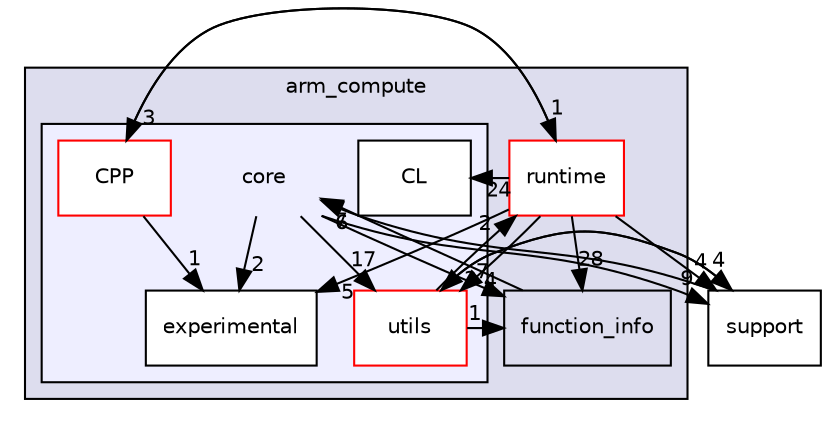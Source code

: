 digraph "arm_compute/core" {
  compound=true
  node [ fontsize="10", fontname="Helvetica"];
  edge [ labelfontsize="10", labelfontname="Helvetica"];
  subgraph clusterdir_214608ef36d61442cb2b0c1c4e9a7def {
    graph [ bgcolor="#ddddee", pencolor="black", label="arm_compute" fontname="Helvetica", fontsize="10", URL="dir_214608ef36d61442cb2b0c1c4e9a7def.xhtml"]
  dir_c9636d973c877190ddc5121fa1f43c4f [shape=box label="function_info" URL="dir_c9636d973c877190ddc5121fa1f43c4f.xhtml"];
  dir_8bc26130589aa16388b5a02f17abf2c2 [shape=box label="runtime" fillcolor="white" style="filled" color="red" URL="dir_8bc26130589aa16388b5a02f17abf2c2.xhtml"];
  subgraph clusterdir_1fb090f0c6070330bfaccc4236d3ca0d {
    graph [ bgcolor="#eeeeff", pencolor="black", label="" URL="dir_1fb090f0c6070330bfaccc4236d3ca0d.xhtml"];
    dir_1fb090f0c6070330bfaccc4236d3ca0d [shape=plaintext label="core"];
  dir_1633709b037eda5b8477677909f78129 [shape=box label="CL" fillcolor="white" style="filled" URL="dir_1633709b037eda5b8477677909f78129.xhtml"];
  dir_7484b841a86f2d7fdd057c9b24fbf230 [shape=box label="CPP" fillcolor="white" style="filled" color="red" URL="dir_7484b841a86f2d7fdd057c9b24fbf230.xhtml"];
  dir_a0d10d1f11f896cb40f799a595f5f383 [shape=box label="experimental" fillcolor="white" style="filled" URL="dir_a0d10d1f11f896cb40f799a595f5f383.xhtml"];
  dir_7b0825b7536eda12b63e5d87347b1c7d [shape=box label="utils" fillcolor="white" style="filled" color="red" URL="dir_7b0825b7536eda12b63e5d87347b1c7d.xhtml"];
  }
  }
  dir_5815af820a9cc9481f1d0990a0d60286 [shape=box label="support" URL="dir_5815af820a9cc9481f1d0990a0d60286.xhtml"];
  dir_8bc26130589aa16388b5a02f17abf2c2->dir_1633709b037eda5b8477677909f78129 [headlabel="24", labeldistance=1.5 headhref="dir_000006_000002.xhtml"];
  dir_8bc26130589aa16388b5a02f17abf2c2->dir_5815af820a9cc9481f1d0990a0d60286 [headlabel="4", labeldistance=1.5 headhref="dir_000006_000031.xhtml"];
  dir_8bc26130589aa16388b5a02f17abf2c2->dir_7484b841a86f2d7fdd057c9b24fbf230 [headlabel="3", labeldistance=1.5 headhref="dir_000006_000008.xhtml"];
  dir_8bc26130589aa16388b5a02f17abf2c2->dir_7b0825b7536eda12b63e5d87347b1c7d [headlabel="4", labeldistance=1.5 headhref="dir_000006_000011.xhtml"];
  dir_8bc26130589aa16388b5a02f17abf2c2->dir_a0d10d1f11f896cb40f799a595f5f383 [headlabel="5", labeldistance=1.5 headhref="dir_000006_000010.xhtml"];
  dir_8bc26130589aa16388b5a02f17abf2c2->dir_c9636d973c877190ddc5121fa1f43c4f [headlabel="28", labeldistance=1.5 headhref="dir_000006_000061.xhtml"];
  dir_c9636d973c877190ddc5121fa1f43c4f->dir_1fb090f0c6070330bfaccc4236d3ca0d [headlabel="7", labeldistance=1.5 headhref="dir_000061_000001.xhtml"];
  dir_1fb090f0c6070330bfaccc4236d3ca0d->dir_5815af820a9cc9481f1d0990a0d60286 [headlabel="9", labeldistance=1.5 headhref="dir_000001_000031.xhtml"];
  dir_1fb090f0c6070330bfaccc4236d3ca0d->dir_7b0825b7536eda12b63e5d87347b1c7d [headlabel="17", labeldistance=1.5 headhref="dir_000001_000011.xhtml"];
  dir_1fb090f0c6070330bfaccc4236d3ca0d->dir_a0d10d1f11f896cb40f799a595f5f383 [headlabel="2", labeldistance=1.5 headhref="dir_000001_000010.xhtml"];
  dir_1fb090f0c6070330bfaccc4236d3ca0d->dir_c9636d973c877190ddc5121fa1f43c4f [headlabel="7", labeldistance=1.5 headhref="dir_000001_000061.xhtml"];
  dir_7b0825b7536eda12b63e5d87347b1c7d->dir_5815af820a9cc9481f1d0990a0d60286 [headlabel="4", labeldistance=1.5 headhref="dir_000011_000031.xhtml"];
  dir_7b0825b7536eda12b63e5d87347b1c7d->dir_8bc26130589aa16388b5a02f17abf2c2 [headlabel="2", labeldistance=1.5 headhref="dir_000011_000006.xhtml"];
  dir_7b0825b7536eda12b63e5d87347b1c7d->dir_c9636d973c877190ddc5121fa1f43c4f [headlabel="1", labeldistance=1.5 headhref="dir_000011_000061.xhtml"];
  dir_5815af820a9cc9481f1d0990a0d60286->dir_1fb090f0c6070330bfaccc4236d3ca0d [headlabel="6", labeldistance=1.5 headhref="dir_000031_000001.xhtml"];
  dir_5815af820a9cc9481f1d0990a0d60286->dir_7b0825b7536eda12b63e5d87347b1c7d [headlabel="3", labeldistance=1.5 headhref="dir_000031_000011.xhtml"];
  dir_7484b841a86f2d7fdd057c9b24fbf230->dir_a0d10d1f11f896cb40f799a595f5f383 [headlabel="1", labeldistance=1.5 headhref="dir_000008_000010.xhtml"];
  dir_7484b841a86f2d7fdd057c9b24fbf230->dir_8bc26130589aa16388b5a02f17abf2c2 [headlabel="1", labeldistance=1.5 headhref="dir_000008_000006.xhtml"];
}

